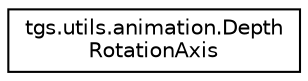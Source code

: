 digraph "Graphical Class Hierarchy"
{
  edge [fontname="Helvetica",fontsize="10",labelfontname="Helvetica",labelfontsize="10"];
  node [fontname="Helvetica",fontsize="10",shape=record];
  rankdir="LR";
  Node0 [label="tgs.utils.animation.Depth\lRotationAxis",height=0.2,width=0.4,color="black", fillcolor="white", style="filled",URL="$classtgs_1_1utils_1_1animation_1_1DepthRotationAxis.html"];
}
